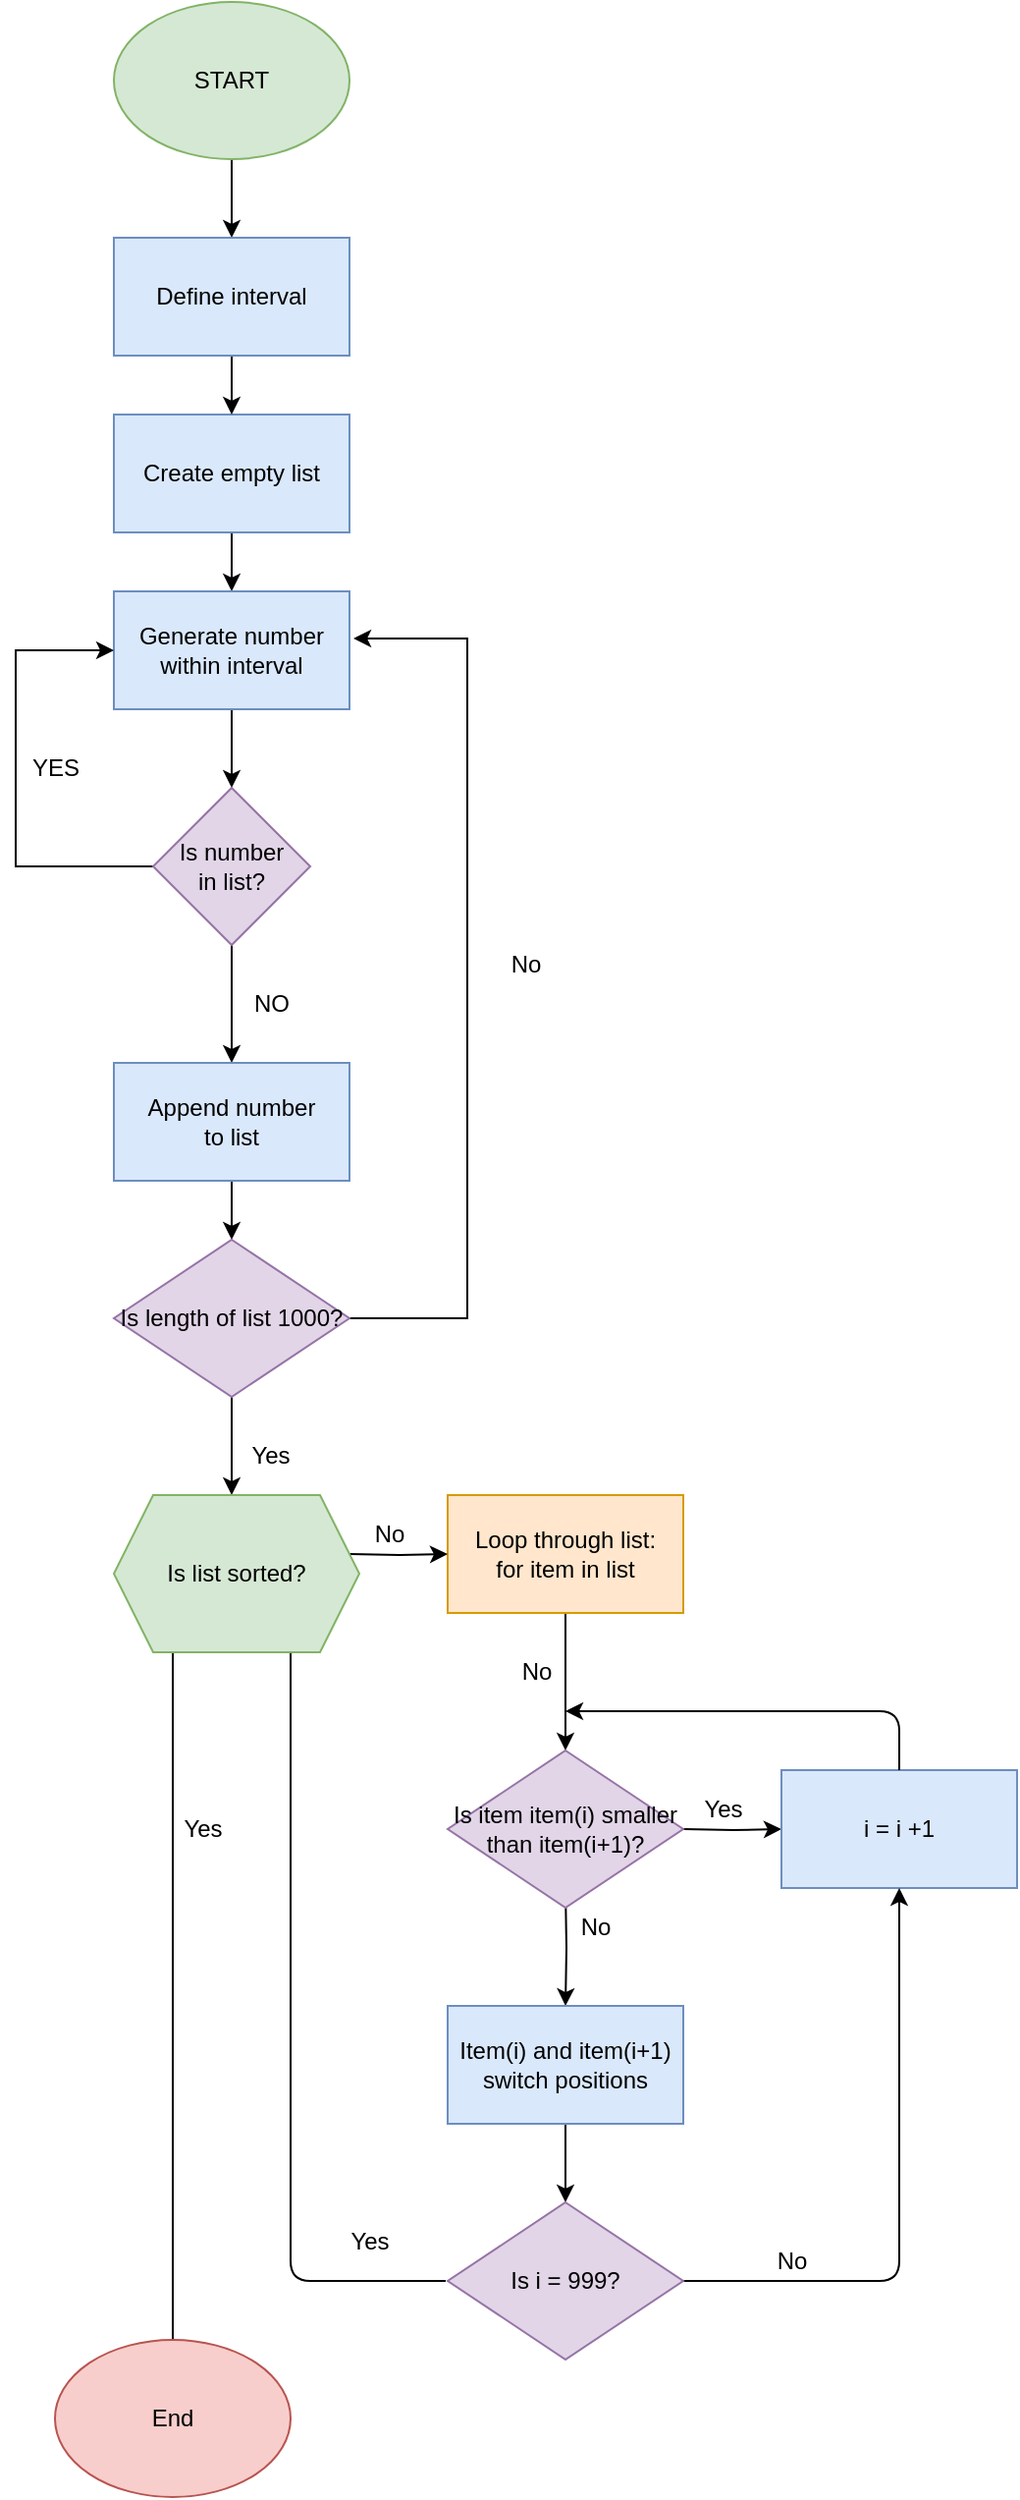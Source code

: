 <mxfile version="13.8.0" type="github">
  <diagram id="jBf0LAKpzvdljA-tl5SU" name="Page-1">
    <mxGraphModel dx="862" dy="566" grid="1" gridSize="10" guides="1" tooltips="1" connect="1" arrows="1" fold="1" page="1" pageScale="1" pageWidth="827" pageHeight="1169" math="0" shadow="0">
      <root>
        <mxCell id="0" />
        <mxCell id="1" parent="0" />
        <mxCell id="8ZqDMSOBJdG3hbuL-TY_-3" value="" style="edgeStyle=orthogonalEdgeStyle;rounded=0;orthogonalLoop=1;jettySize=auto;html=1;" edge="1" parent="1" source="8ZqDMSOBJdG3hbuL-TY_-1">
          <mxGeometry relative="1" as="geometry">
            <mxPoint x="360" y="160" as="targetPoint" />
          </mxGeometry>
        </mxCell>
        <mxCell id="8ZqDMSOBJdG3hbuL-TY_-1" value="START" style="ellipse;whiteSpace=wrap;html=1;fillColor=#d5e8d4;strokeColor=#82b366;" vertex="1" parent="1">
          <mxGeometry x="300" y="40" width="120" height="80" as="geometry" />
        </mxCell>
        <mxCell id="8ZqDMSOBJdG3hbuL-TY_-5" value="" style="edgeStyle=orthogonalEdgeStyle;rounded=0;orthogonalLoop=1;jettySize=auto;html=1;" edge="1" parent="1" source="8ZqDMSOBJdG3hbuL-TY_-2" target="8ZqDMSOBJdG3hbuL-TY_-4">
          <mxGeometry relative="1" as="geometry" />
        </mxCell>
        <mxCell id="8ZqDMSOBJdG3hbuL-TY_-2" value="Create empty list" style="whiteSpace=wrap;html=1;fillColor=#dae8fc;strokeColor=#6c8ebf;" vertex="1" parent="1">
          <mxGeometry x="300" y="250" width="120" height="60" as="geometry" />
        </mxCell>
        <mxCell id="8ZqDMSOBJdG3hbuL-TY_-7" value="" style="edgeStyle=orthogonalEdgeStyle;rounded=0;orthogonalLoop=1;jettySize=auto;html=1;" edge="1" parent="1" source="8ZqDMSOBJdG3hbuL-TY_-4" target="8ZqDMSOBJdG3hbuL-TY_-6">
          <mxGeometry relative="1" as="geometry" />
        </mxCell>
        <mxCell id="8ZqDMSOBJdG3hbuL-TY_-4" value="Generate number within interval" style="whiteSpace=wrap;html=1;fillColor=#dae8fc;strokeColor=#6c8ebf;" vertex="1" parent="1">
          <mxGeometry x="300" y="340" width="120" height="60" as="geometry" />
        </mxCell>
        <mxCell id="8ZqDMSOBJdG3hbuL-TY_-9" value="" style="edgeStyle=orthogonalEdgeStyle;rounded=0;orthogonalLoop=1;jettySize=auto;html=1;" edge="1" parent="1" source="8ZqDMSOBJdG3hbuL-TY_-6" target="8ZqDMSOBJdG3hbuL-TY_-8">
          <mxGeometry relative="1" as="geometry" />
        </mxCell>
        <mxCell id="8ZqDMSOBJdG3hbuL-TY_-14" value="" style="edgeStyle=orthogonalEdgeStyle;rounded=0;orthogonalLoop=1;jettySize=auto;html=1;entryX=0;entryY=0.5;entryDx=0;entryDy=0;" edge="1" parent="1" source="8ZqDMSOBJdG3hbuL-TY_-6" target="8ZqDMSOBJdG3hbuL-TY_-4">
          <mxGeometry relative="1" as="geometry">
            <mxPoint x="250" y="330" as="targetPoint" />
            <Array as="points">
              <mxPoint x="250" y="480" />
              <mxPoint x="250" y="370" />
            </Array>
          </mxGeometry>
        </mxCell>
        <mxCell id="8ZqDMSOBJdG3hbuL-TY_-6" value="Is number &lt;br&gt;in list?" style="rhombus;whiteSpace=wrap;html=1;fillColor=#e1d5e7;strokeColor=#9673a6;" vertex="1" parent="1">
          <mxGeometry x="320" y="440" width="80" height="80" as="geometry" />
        </mxCell>
        <mxCell id="8ZqDMSOBJdG3hbuL-TY_-26" value="" style="edgeStyle=orthogonalEdgeStyle;rounded=0;orthogonalLoop=1;jettySize=auto;html=1;" edge="1" parent="1" source="8ZqDMSOBJdG3hbuL-TY_-8" target="8ZqDMSOBJdG3hbuL-TY_-25">
          <mxGeometry relative="1" as="geometry" />
        </mxCell>
        <mxCell id="8ZqDMSOBJdG3hbuL-TY_-8" value="Append number &lt;br&gt;to list" style="whiteSpace=wrap;html=1;fillColor=#dae8fc;strokeColor=#6c8ebf;" vertex="1" parent="1">
          <mxGeometry x="300" y="580" width="120" height="60" as="geometry" />
        </mxCell>
        <mxCell id="8ZqDMSOBJdG3hbuL-TY_-10" value="NO" style="text;html=1;align=center;verticalAlign=middle;resizable=0;points=[];autosize=1;" vertex="1" parent="1">
          <mxGeometry x="365" y="540" width="30" height="20" as="geometry" />
        </mxCell>
        <mxCell id="8ZqDMSOBJdG3hbuL-TY_-15" value="YES" style="text;html=1;align=center;verticalAlign=middle;resizable=0;points=[];autosize=1;" vertex="1" parent="1">
          <mxGeometry x="250" y="420" width="40" height="20" as="geometry" />
        </mxCell>
        <mxCell id="8ZqDMSOBJdG3hbuL-TY_-17" value="" style="edgeStyle=orthogonalEdgeStyle;rounded=0;orthogonalLoop=1;jettySize=auto;html=1;" edge="1" parent="1" source="8ZqDMSOBJdG3hbuL-TY_-16" target="8ZqDMSOBJdG3hbuL-TY_-2">
          <mxGeometry relative="1" as="geometry" />
        </mxCell>
        <mxCell id="8ZqDMSOBJdG3hbuL-TY_-16" value="Define interval" style="rounded=0;whiteSpace=wrap;html=1;fillColor=#dae8fc;strokeColor=#6c8ebf;" vertex="1" parent="1">
          <mxGeometry x="300" y="160" width="120" height="60" as="geometry" />
        </mxCell>
        <mxCell id="8ZqDMSOBJdG3hbuL-TY_-20" style="edgeStyle=orthogonalEdgeStyle;rounded=0;orthogonalLoop=1;jettySize=auto;html=1;exitX=1;exitY=0.5;exitDx=0;exitDy=0;entryX=1.017;entryY=0.4;entryDx=0;entryDy=0;entryPerimeter=0;" edge="1" parent="1" target="8ZqDMSOBJdG3hbuL-TY_-4">
          <mxGeometry relative="1" as="geometry">
            <mxPoint x="480" y="360" as="targetPoint" />
            <mxPoint x="420" y="710" as="sourcePoint" />
            <Array as="points">
              <mxPoint x="480" y="710" />
              <mxPoint x="480" y="364" />
            </Array>
          </mxGeometry>
        </mxCell>
        <mxCell id="8ZqDMSOBJdG3hbuL-TY_-21" value="No" style="text;html=1;strokeColor=none;fillColor=none;align=center;verticalAlign=middle;whiteSpace=wrap;rounded=0;" vertex="1" parent="1">
          <mxGeometry x="490" y="520" width="40" height="20" as="geometry" />
        </mxCell>
        <mxCell id="8ZqDMSOBJdG3hbuL-TY_-46" value="" style="edgeStyle=orthogonalEdgeStyle;rounded=0;orthogonalLoop=1;jettySize=auto;html=1;entryX=0.5;entryY=0;entryDx=0;entryDy=0;" edge="1" parent="1" source="8ZqDMSOBJdG3hbuL-TY_-22" target="8ZqDMSOBJdG3hbuL-TY_-64">
          <mxGeometry relative="1" as="geometry">
            <mxPoint x="530" y="940" as="targetPoint" />
          </mxGeometry>
        </mxCell>
        <mxCell id="8ZqDMSOBJdG3hbuL-TY_-22" value="Loop through list:&lt;br&gt;for item in list" style="whiteSpace=wrap;html=1;fillColor=#ffe6cc;strokeColor=#d79b00;" vertex="1" parent="1">
          <mxGeometry x="470" y="800" width="120" height="60" as="geometry" />
        </mxCell>
        <mxCell id="8ZqDMSOBJdG3hbuL-TY_-24" value="Yes" style="text;html=1;strokeColor=none;fillColor=none;align=center;verticalAlign=middle;whiteSpace=wrap;rounded=0;" vertex="1" parent="1">
          <mxGeometry x="360" y="770" width="40" height="20" as="geometry" />
        </mxCell>
        <mxCell id="8ZqDMSOBJdG3hbuL-TY_-37" value="" style="edgeStyle=orthogonalEdgeStyle;rounded=0;orthogonalLoop=1;jettySize=auto;html=1;" edge="1" parent="1" source="8ZqDMSOBJdG3hbuL-TY_-25">
          <mxGeometry relative="1" as="geometry">
            <mxPoint x="360.0" y="800" as="targetPoint" />
          </mxGeometry>
        </mxCell>
        <mxCell id="8ZqDMSOBJdG3hbuL-TY_-25" value="&lt;span&gt;Is length of list 1000?&lt;/span&gt;" style="rhombus;whiteSpace=wrap;html=1;fillColor=#e1d5e7;strokeColor=#9673a6;" vertex="1" parent="1">
          <mxGeometry x="300" y="670" width="120" height="80" as="geometry" />
        </mxCell>
        <mxCell id="8ZqDMSOBJdG3hbuL-TY_-30" value="" style="edgeStyle=orthogonalEdgeStyle;rounded=0;orthogonalLoop=1;jettySize=auto;html=1;" edge="1" parent="1" target="8ZqDMSOBJdG3hbuL-TY_-29">
          <mxGeometry relative="1" as="geometry">
            <mxPoint x="530" y="1000" as="sourcePoint" />
          </mxGeometry>
        </mxCell>
        <mxCell id="8ZqDMSOBJdG3hbuL-TY_-32" value="" style="edgeStyle=orthogonalEdgeStyle;rounded=0;orthogonalLoop=1;jettySize=auto;html=1;" edge="1" parent="1" target="8ZqDMSOBJdG3hbuL-TY_-31">
          <mxGeometry relative="1" as="geometry">
            <mxPoint x="590" y="970" as="sourcePoint" />
          </mxGeometry>
        </mxCell>
        <mxCell id="8ZqDMSOBJdG3hbuL-TY_-42" value="" style="edgeStyle=orthogonalEdgeStyle;rounded=0;orthogonalLoop=1;jettySize=auto;html=1;entryX=0.5;entryY=0;entryDx=0;entryDy=0;" edge="1" parent="1" source="8ZqDMSOBJdG3hbuL-TY_-29" target="8ZqDMSOBJdG3hbuL-TY_-62">
          <mxGeometry relative="1" as="geometry">
            <mxPoint x="530" y="1170" as="targetPoint" />
          </mxGeometry>
        </mxCell>
        <mxCell id="8ZqDMSOBJdG3hbuL-TY_-29" value="Item(i) and item(i+1) switch positions" style="whiteSpace=wrap;html=1;fillColor=#dae8fc;strokeColor=#6c8ebf;" vertex="1" parent="1">
          <mxGeometry x="470" y="1060" width="120" height="60" as="geometry" />
        </mxCell>
        <mxCell id="8ZqDMSOBJdG3hbuL-TY_-31" value="i = i +1" style="rounded=0;whiteSpace=wrap;html=1;fillColor=#dae8fc;strokeColor=#6c8ebf;" vertex="1" parent="1">
          <mxGeometry x="640" y="940" width="120" height="60" as="geometry" />
        </mxCell>
        <mxCell id="8ZqDMSOBJdG3hbuL-TY_-33" value="No" style="text;html=1;align=center;verticalAlign=middle;resizable=0;points=[];autosize=1;" vertex="1" parent="1">
          <mxGeometry x="530" y="1010" width="30" height="20" as="geometry" />
        </mxCell>
        <mxCell id="8ZqDMSOBJdG3hbuL-TY_-34" value="Yes" style="text;html=1;align=center;verticalAlign=middle;resizable=0;points=[];autosize=1;" vertex="1" parent="1">
          <mxGeometry x="590" y="950" width="40" height="20" as="geometry" />
        </mxCell>
        <mxCell id="8ZqDMSOBJdG3hbuL-TY_-52" style="edgeStyle=orthogonalEdgeStyle;rounded=0;orthogonalLoop=1;jettySize=auto;html=1;exitX=0.25;exitY=1;exitDx=0;exitDy=0;" edge="1" parent="1">
          <mxGeometry relative="1" as="geometry">
            <mxPoint x="330" y="1300" as="targetPoint" />
            <mxPoint x="330" y="860" as="sourcePoint" />
          </mxGeometry>
        </mxCell>
        <mxCell id="8ZqDMSOBJdG3hbuL-TY_-53" value="" style="edgeStyle=orthogonalEdgeStyle;rounded=0;orthogonalLoop=1;jettySize=auto;html=1;" edge="1" parent="1" target="8ZqDMSOBJdG3hbuL-TY_-22">
          <mxGeometry relative="1" as="geometry">
            <mxPoint x="420.0" y="830" as="sourcePoint" />
          </mxGeometry>
        </mxCell>
        <mxCell id="8ZqDMSOBJdG3hbuL-TY_-40" value="" style="endArrow=classic;html=1;exitX=0.5;exitY=0;exitDx=0;exitDy=0;" edge="1" parent="1" source="8ZqDMSOBJdG3hbuL-TY_-31">
          <mxGeometry width="50" height="50" relative="1" as="geometry">
            <mxPoint x="700" y="950" as="sourcePoint" />
            <mxPoint x="530" y="910" as="targetPoint" />
            <Array as="points">
              <mxPoint x="700" y="910" />
            </Array>
          </mxGeometry>
        </mxCell>
        <mxCell id="8ZqDMSOBJdG3hbuL-TY_-43" value="" style="endArrow=classic;html=1;exitX=1;exitY=0.5;exitDx=0;exitDy=0;entryX=0.5;entryY=1;entryDx=0;entryDy=0;" edge="1" parent="1" target="8ZqDMSOBJdG3hbuL-TY_-31">
          <mxGeometry width="50" height="50" relative="1" as="geometry">
            <mxPoint x="590" y="1200" as="sourcePoint" />
            <mxPoint x="730" y="1180" as="targetPoint" />
            <Array as="points">
              <mxPoint x="700" y="1200" />
            </Array>
          </mxGeometry>
        </mxCell>
        <mxCell id="8ZqDMSOBJdG3hbuL-TY_-44" value="No" style="text;html=1;align=center;verticalAlign=middle;resizable=0;points=[];autosize=1;" vertex="1" parent="1">
          <mxGeometry x="630" y="1180" width="30" height="20" as="geometry" />
        </mxCell>
        <mxCell id="8ZqDMSOBJdG3hbuL-TY_-48" value="No" style="text;html=1;align=center;verticalAlign=middle;resizable=0;points=[];autosize=1;" vertex="1" parent="1">
          <mxGeometry x="500" y="880" width="30" height="20" as="geometry" />
        </mxCell>
        <mxCell id="8ZqDMSOBJdG3hbuL-TY_-54" value="No" style="text;html=1;align=center;verticalAlign=middle;resizable=0;points=[];autosize=1;" vertex="1" parent="1">
          <mxGeometry x="425" y="810" width="30" height="20" as="geometry" />
        </mxCell>
        <mxCell id="8ZqDMSOBJdG3hbuL-TY_-57" value="Yes" style="text;html=1;align=center;verticalAlign=middle;resizable=0;points=[];autosize=1;" vertex="1" parent="1">
          <mxGeometry x="325" y="960" width="40" height="20" as="geometry" />
        </mxCell>
        <mxCell id="8ZqDMSOBJdG3hbuL-TY_-59" value="" style="endArrow=classic;html=1;entryX=0.75;entryY=1;entryDx=0;entryDy=0;" edge="1" parent="1">
          <mxGeometry width="50" height="50" relative="1" as="geometry">
            <mxPoint x="469" y="1200" as="sourcePoint" />
            <mxPoint x="390.0" y="860" as="targetPoint" />
            <Array as="points">
              <mxPoint x="390" y="1200" />
            </Array>
          </mxGeometry>
        </mxCell>
        <mxCell id="8ZqDMSOBJdG3hbuL-TY_-60" value="End" style="ellipse;whiteSpace=wrap;html=1;fillColor=#f8cecc;strokeColor=#b85450;" vertex="1" parent="1">
          <mxGeometry x="270" y="1230" width="120" height="80" as="geometry" />
        </mxCell>
        <mxCell id="8ZqDMSOBJdG3hbuL-TY_-61" value="Yes" style="text;html=1;align=center;verticalAlign=middle;resizable=0;points=[];autosize=1;" vertex="1" parent="1">
          <mxGeometry x="410" y="1170" width="40" height="20" as="geometry" />
        </mxCell>
        <mxCell id="8ZqDMSOBJdG3hbuL-TY_-62" value="&lt;span&gt;Is i = 999?&lt;/span&gt;" style="rhombus;whiteSpace=wrap;html=1;fillColor=#e1d5e7;strokeColor=#9673a6;" vertex="1" parent="1">
          <mxGeometry x="470" y="1160" width="120" height="80" as="geometry" />
        </mxCell>
        <mxCell id="8ZqDMSOBJdG3hbuL-TY_-64" value="&lt;span&gt;Is item item(i) smaller than item(i+1)?&lt;/span&gt;" style="rhombus;whiteSpace=wrap;html=1;fillColor=#e1d5e7;strokeColor=#9673a6;" vertex="1" parent="1">
          <mxGeometry x="470" y="930" width="120" height="80" as="geometry" />
        </mxCell>
        <mxCell id="8ZqDMSOBJdG3hbuL-TY_-67" value="Is list sorted?" style="shape=hexagon;perimeter=hexagonPerimeter2;whiteSpace=wrap;html=1;fixedSize=1;fillColor=#d5e8d4;strokeColor=#82b366;" vertex="1" parent="1">
          <mxGeometry x="300" y="800" width="125" height="80" as="geometry" />
        </mxCell>
      </root>
    </mxGraphModel>
  </diagram>
</mxfile>
